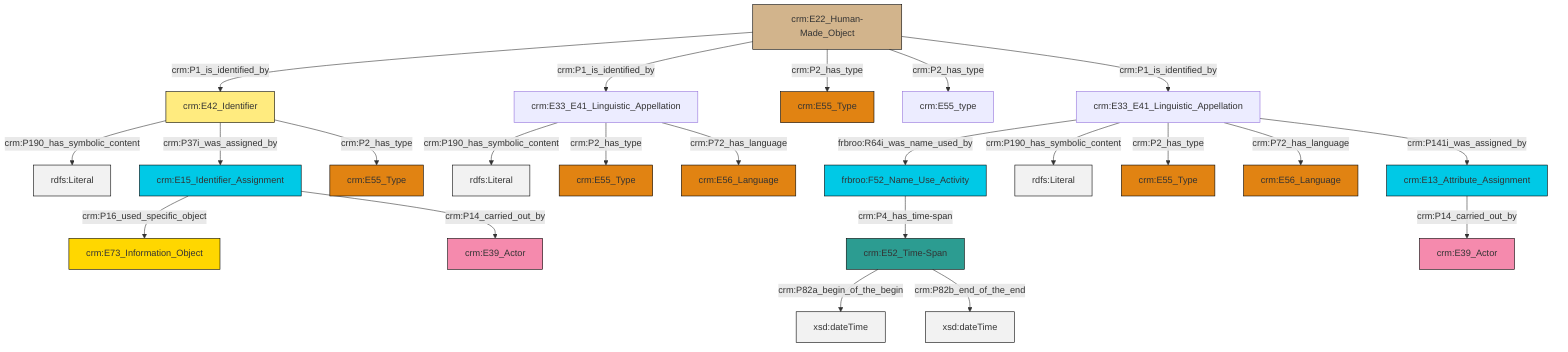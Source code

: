 graph TD
classDef Literal fill:#f2f2f2,stroke:#000000;
classDef CRM_Entity fill:#FFFFFF,stroke:#000000;
classDef Temporal_Entity fill:#00C9E6, stroke:#000000;
classDef Type fill:#E18312, stroke:#000000;
classDef Time-Span fill:#2C9C91, stroke:#000000;
classDef Appellation fill:#FFEB7F, stroke:#000000;
classDef Place fill:#008836, stroke:#000000;
classDef Persistent_Item fill:#B266B2, stroke:#000000;
classDef Conceptual_Object fill:#FFD700, stroke:#000000;
classDef Physical_Thing fill:#D2B48C, stroke:#000000;
classDef Actor fill:#f58aad, stroke:#000000;
classDef PC_Classes fill:#4ce600, stroke:#000000;
classDef Multi fill:#cccccc,stroke:#000000;

0["crm:E52_Time-Span"]:::Time-Span -->|crm:P82a_begin_of_the_begin| 1[xsd:dateTime]:::Literal
2["crm:E42_Identifier"]:::Appellation -->|crm:P190_has_symbolic_content| 3[rdfs:Literal]:::Literal
8["crm:E22_Human-Made_Object"]:::Physical_Thing -->|crm:P1_is_identified_by| 2["crm:E42_Identifier"]:::Appellation
16["crm:E33_E41_Linguistic_Appellation"]:::Default -->|frbroo:R64i_was_name_used_by| 17["frbroo:F52_Name_Use_Activity"]:::Temporal_Entity
16["crm:E33_E41_Linguistic_Appellation"]:::Default -->|crm:P190_has_symbolic_content| 26[rdfs:Literal]:::Literal
16["crm:E33_E41_Linguistic_Appellation"]:::Default -->|crm:P2_has_type| 18["crm:E55_Type"]:::Type
9["crm:E13_Attribute_Assignment"]:::Temporal_Entity -->|crm:P14_carried_out_by| 12["crm:E39_Actor"]:::Actor
0["crm:E52_Time-Span"]:::Time-Span -->|crm:P82b_end_of_the_end| 28[xsd:dateTime]:::Literal
17["frbroo:F52_Name_Use_Activity"]:::Temporal_Entity -->|crm:P4_has_time-span| 0["crm:E52_Time-Span"]:::Time-Span
4["crm:E33_E41_Linguistic_Appellation"]:::Default -->|crm:P190_has_symbolic_content| 30[rdfs:Literal]:::Literal
8["crm:E22_Human-Made_Object"]:::Physical_Thing -->|crm:P1_is_identified_by| 4["crm:E33_E41_Linguistic_Appellation"]:::Default
4["crm:E33_E41_Linguistic_Appellation"]:::Default -->|crm:P2_has_type| 21["crm:E55_Type"]:::Type
4["crm:E33_E41_Linguistic_Appellation"]:::Default -->|crm:P72_has_language| 24["crm:E56_Language"]:::Type
2["crm:E42_Identifier"]:::Appellation -->|crm:P37i_was_assigned_by| 33["crm:E15_Identifier_Assignment"]:::Temporal_Entity
8["crm:E22_Human-Made_Object"]:::Physical_Thing -->|crm:P2_has_type| 35["crm:E55_Type"]:::Type
16["crm:E33_E41_Linguistic_Appellation"]:::Default -->|crm:P72_has_language| 31["crm:E56_Language"]:::Type
8["crm:E22_Human-Made_Object"]:::Physical_Thing -->|crm:P2_has_type| 36["crm:E55_type"]:::Default
8["crm:E22_Human-Made_Object"]:::Physical_Thing -->|crm:P1_is_identified_by| 16["crm:E33_E41_Linguistic_Appellation"]:::Default
33["crm:E15_Identifier_Assignment"]:::Temporal_Entity -->|crm:P16_used_specific_object| 6["crm:E73_Information_Object"]:::Conceptual_Object
16["crm:E33_E41_Linguistic_Appellation"]:::Default -->|crm:P141i_was_assigned_by| 9["crm:E13_Attribute_Assignment"]:::Temporal_Entity
2["crm:E42_Identifier"]:::Appellation -->|crm:P2_has_type| 39["crm:E55_Type"]:::Type
33["crm:E15_Identifier_Assignment"]:::Temporal_Entity -->|crm:P14_carried_out_by| 14["crm:E39_Actor"]:::Actor